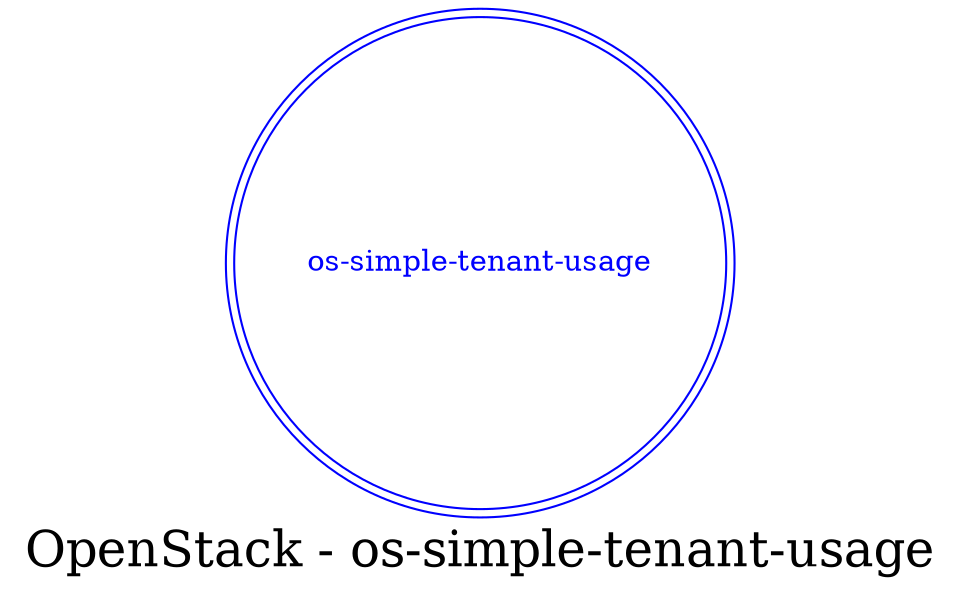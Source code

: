 digraph LexiconGraph {
graph[label="OpenStack - os-simple-tenant-usage", fontsize=24]
splines=true
"os-simple-tenant-usage" [color=blue, fontcolor=blue, shape=doublecircle]
}
